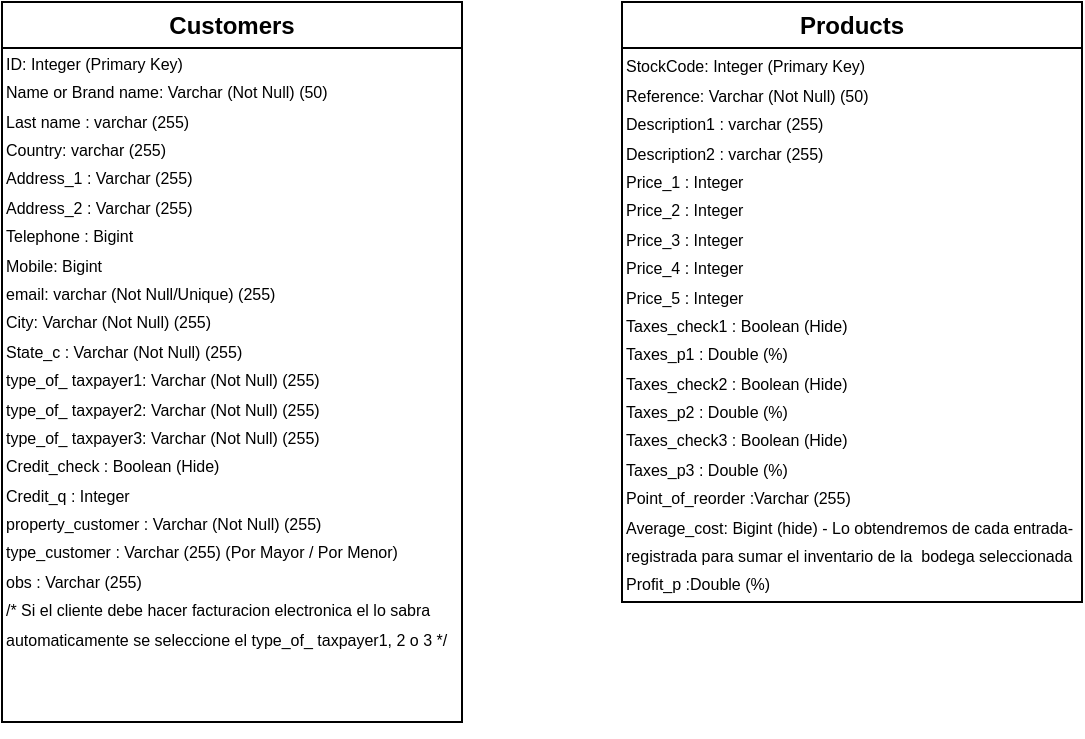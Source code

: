 <mxfile>
    <diagram id="6oinmaNRW_17YR1EAed1" name="Página-1">
        <mxGraphModel dx="646" dy="450" grid="1" gridSize="10" guides="1" tooltips="1" connect="1" arrows="1" fold="1" page="1" pageScale="1" pageWidth="827" pageHeight="1169" math="0" shadow="0">
            <root>
                <mxCell id="0"/>
                <mxCell id="1" parent="0"/>
                <mxCell id="3" value="Customers" style="swimlane;whiteSpace=wrap;html=1;" vertex="1" parent="1">
                    <mxGeometry x="10" y="20" width="230" height="360" as="geometry">
                        <mxRectangle x="310" y="20" width="100" height="30" as="alternateBounds"/>
                    </mxGeometry>
                </mxCell>
                <mxCell id="5" value="&lt;span style=&quot;background-color: initial;&quot;&gt;&lt;font style=&quot;font-size: 8px;&quot;&gt;ID: Integer (Primary Key)&lt;br&gt;Name or Brand name: Varchar (Not Null) (50)&lt;br&gt;Last name : varchar (255)&lt;br&gt;Country:&amp;nbsp;&lt;/font&gt;&lt;/span&gt;&lt;span style=&quot;font-size: 8px;&quot;&gt;varchar (255)&lt;/span&gt;&lt;span style=&quot;background-color: initial;&quot;&gt;&lt;font style=&quot;font-size: 8px;&quot;&gt;&lt;br&gt;Address_1 : Varchar (255)&lt;br&gt;&lt;/font&gt;&lt;/span&gt;&lt;span style=&quot;font-size: 8px;&quot;&gt;Address_2 : Varchar (255)&lt;br&gt;&lt;/span&gt;&lt;span style=&quot;background-color: initial;&quot;&gt;&lt;font style=&quot;font-size: 8px;&quot;&gt;Telephone : Bigint&lt;br&gt;&lt;/font&gt;&lt;/span&gt;&lt;span style=&quot;font-size: 8px;&quot;&gt;Mobile: Bigint&lt;/span&gt;&lt;span style=&quot;background-color: initial;&quot;&gt;&lt;font style=&quot;font-size: 8px;&quot;&gt;&lt;br&gt;email: varchar (Not Null/Unique) (255)&lt;br&gt;City: Varchar (Not Null) (255)&lt;br&gt;State_c :&amp;nbsp;&lt;/font&gt;&lt;/span&gt;&lt;span style=&quot;font-size: 8px;&quot;&gt;Varchar (Not Null) (255)&lt;br&gt;&lt;/span&gt;&lt;span style=&quot;background-color: initial;&quot;&gt;&lt;font style=&quot;&quot;&gt;&lt;span style=&quot;font-size: 8px;&quot;&gt;type_of_ taxpayer1: Varchar (Not Null) (255)&amp;nbsp;&lt;br&gt;&lt;/span&gt;&lt;/font&gt;&lt;/span&gt;&lt;span style=&quot;font-size: 8px;&quot;&gt;type_of_ taxpayer2: Varchar (Not Null) (255)&lt;br&gt;&lt;/span&gt;&lt;span style=&quot;font-size: 8px;&quot;&gt;type_of_ taxpayer3: Varchar (Not Null) (255)&lt;br&gt;&lt;/span&gt;&lt;span style=&quot;background-color: initial;&quot;&gt;&lt;font style=&quot;&quot;&gt;&lt;span style=&quot;font-size: 8px;&quot;&gt;Credit_check : Boolean (Hide)&lt;br&gt;Credit_q : Integer&lt;br&gt;property_customer :&amp;nbsp;&lt;/span&gt;&lt;/font&gt;&lt;/span&gt;&lt;span style=&quot;font-size: 8px;&quot;&gt;Varchar (Not Null) (255)&lt;/span&gt;&lt;span style=&quot;font-size: 8px;&quot;&gt;&lt;br&gt;&lt;/span&gt;&lt;span style=&quot;background-color: initial;&quot;&gt;&lt;font style=&quot;&quot;&gt;&lt;span style=&quot;font-size: 8px;&quot;&gt;type_customer :&amp;nbsp;&lt;/span&gt;&lt;/font&gt;&lt;/span&gt;&lt;span style=&quot;font-size: 8px;&quot;&gt;Varchar (255) (Por Mayor / Por Menor)&lt;br&gt;obs :&amp;nbsp;&lt;/span&gt;&lt;span style=&quot;font-size: 8px;&quot;&gt;Varchar (255)&lt;br&gt;&lt;/span&gt;&lt;span style=&quot;font-size: 8px;&quot;&gt;/* Si el cliente debe hacer facturacion electronica el lo sabra automaticamente se seleccione el&amp;nbsp;&lt;/span&gt;&lt;span style=&quot;font-size: 8px;&quot;&gt;type_of_ taxpayer1, 2 o 3 */&lt;/span&gt;&lt;span style=&quot;font-size: 8px;&quot;&gt;&lt;br&gt;&lt;/span&gt;&lt;span style=&quot;background-color: initial;&quot;&gt;&lt;font style=&quot;&quot;&gt;&lt;span style=&quot;font-size: 8px;&quot;&gt;&lt;br&gt;&lt;/span&gt;&lt;br&gt;&lt;br&gt;&lt;/font&gt;&lt;/span&gt;" style="text;strokeColor=none;align=left;fillColor=none;html=1;verticalAlign=middle;whiteSpace=wrap;rounded=0;" vertex="1" parent="3">
                    <mxGeometry y="30" width="230" height="330" as="geometry"/>
                </mxCell>
                <mxCell id="6" value="Products" style="swimlane;whiteSpace=wrap;html=1;" vertex="1" parent="1">
                    <mxGeometry x="320" y="20" width="230" height="300" as="geometry">
                        <mxRectangle x="310" y="20" width="100" height="30" as="alternateBounds"/>
                    </mxGeometry>
                </mxCell>
                <mxCell id="7" value="&lt;span style=&quot;background-color: initial;&quot;&gt;&lt;font style=&quot;font-size: 8px;&quot;&gt;StockCode: Integer (Primary Key)&lt;br&gt;Reference: Varchar (Not Null) (50)&lt;br&gt;Description1 : varchar (255)&lt;br&gt;&lt;/font&gt;&lt;/span&gt;&lt;span style=&quot;font-size: 8px;&quot;&gt;Description2 : varchar (255)&lt;/span&gt;&lt;span style=&quot;background-color: initial;&quot;&gt;&lt;font style=&quot;font-size: 8px;&quot;&gt;&lt;br&gt;Price_1 : Integer&lt;br&gt;&lt;/font&gt;&lt;/span&gt;&lt;span style=&quot;font-size: 8px;&quot;&gt;Price_2 :&amp;nbsp;&lt;/span&gt;&lt;span style=&quot;font-size: 8px;&quot;&gt;Integer&lt;/span&gt;&lt;span style=&quot;font-size: 8px;&quot;&gt;&lt;br&gt;&lt;/span&gt;&lt;span style=&quot;font-size: 8px;&quot;&gt;Price_3 :&amp;nbsp;&lt;/span&gt;&lt;span style=&quot;font-size: 8px;&quot;&gt;Integer&lt;/span&gt;&lt;span style=&quot;font-size: 8px;&quot;&gt;&lt;br&gt;&lt;/span&gt;&lt;span style=&quot;font-size: 8px;&quot;&gt;Price_4 :&amp;nbsp;&lt;/span&gt;&lt;span style=&quot;font-size: 8px;&quot;&gt;Integer&lt;/span&gt;&lt;span style=&quot;font-size: 8px;&quot;&gt;&lt;br&gt;&lt;/span&gt;&lt;span style=&quot;font-size: 8px;&quot;&gt;Price_5 :&amp;nbsp;&lt;/span&gt;&lt;span style=&quot;font-size: 8px;&quot;&gt;Integer&lt;/span&gt;&lt;span style=&quot;font-size: 8px;&quot;&gt;&lt;br&gt;&lt;/span&gt;&lt;span style=&quot;font-size: 8px;&quot;&gt;Taxes_check1 : Boolean (Hide)&lt;/span&gt;&lt;span style=&quot;font-size: 8px;&quot;&gt;&lt;br&gt;Taxes_p1 : Double (%)&lt;br&gt;&lt;/span&gt;&lt;span style=&quot;font-size: 8px;&quot;&gt;Taxes_check2 : Boolean (Hide)&lt;/span&gt;&lt;span style=&quot;font-size: 8px;&quot;&gt;&lt;br&gt;Taxes_p2 : Double&lt;/span&gt;&lt;span style=&quot;font-size: 8px;&quot;&gt;&amp;nbsp;&lt;/span&gt;&lt;span style=&quot;font-size: 8px;&quot;&gt;(%)&lt;/span&gt;&lt;span style=&quot;font-size: 8px;&quot;&gt;&lt;br&gt;&lt;/span&gt;&lt;span style=&quot;font-size: 8px;&quot;&gt;Taxes_check3 : Boolean (Hide)&lt;/span&gt;&lt;span style=&quot;font-size: 8px;&quot;&gt;&lt;br&gt;Taxes_p3 : Double&lt;/span&gt;&lt;span style=&quot;font-size: 8px;&quot;&gt;&amp;nbsp;&lt;/span&gt;&lt;span style=&quot;font-size: 8px;&quot;&gt;(%)&lt;/span&gt;&lt;span style=&quot;font-size: 8px;&quot;&gt;&lt;br&gt;&lt;/span&gt;&lt;span style=&quot;font-size: 8px;&quot;&gt;Point_of_reorder :&lt;/span&gt;&lt;span style=&quot;font-size: 8px;&quot;&gt;Varchar (255)&lt;br&gt;&lt;/span&gt;&lt;span style=&quot;font-size: 8px;&quot;&gt;Average_cost: Bigint (hide) - Lo obtendremos de cada entrada-&lt;br&gt;registrada para sumar el inventario de la&amp;nbsp; bodega seleccionada&lt;br&gt;Profit_p :&lt;/span&gt;&lt;span style=&quot;font-size: 8px;&quot;&gt;Double&lt;/span&gt;&lt;span style=&quot;font-size: 8px;&quot;&gt;&amp;nbsp;&lt;/span&gt;&lt;span style=&quot;font-size: 8px;&quot;&gt;(%)&lt;br&gt;&lt;/span&gt;&lt;span style=&quot;font-size: 8px;&quot;&gt;&lt;br&gt;&lt;/span&gt;&lt;span style=&quot;background-color: initial;&quot;&gt;&lt;font style=&quot;font-size: 8px;&quot;&gt;&lt;br&gt;&lt;/font&gt;&lt;/span&gt;" style="text;strokeColor=none;align=left;fillColor=none;html=1;verticalAlign=middle;whiteSpace=wrap;rounded=0;" vertex="1" parent="6">
                    <mxGeometry y="30" width="230" height="290" as="geometry"/>
                </mxCell>
            </root>
        </mxGraphModel>
    </diagram>
</mxfile>